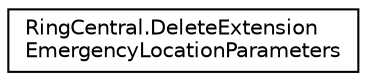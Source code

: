 digraph "Graphical Class Hierarchy"
{
 // LATEX_PDF_SIZE
  edge [fontname="Helvetica",fontsize="10",labelfontname="Helvetica",labelfontsize="10"];
  node [fontname="Helvetica",fontsize="10",shape=record];
  rankdir="LR";
  Node0 [label="RingCentral.DeleteExtension\lEmergencyLocationParameters",height=0.2,width=0.4,color="black", fillcolor="white", style="filled",URL="$classRingCentral_1_1DeleteExtensionEmergencyLocationParameters.html",tooltip="Query parameters for operation deleteExtensionEmergencyLocation"];
}
